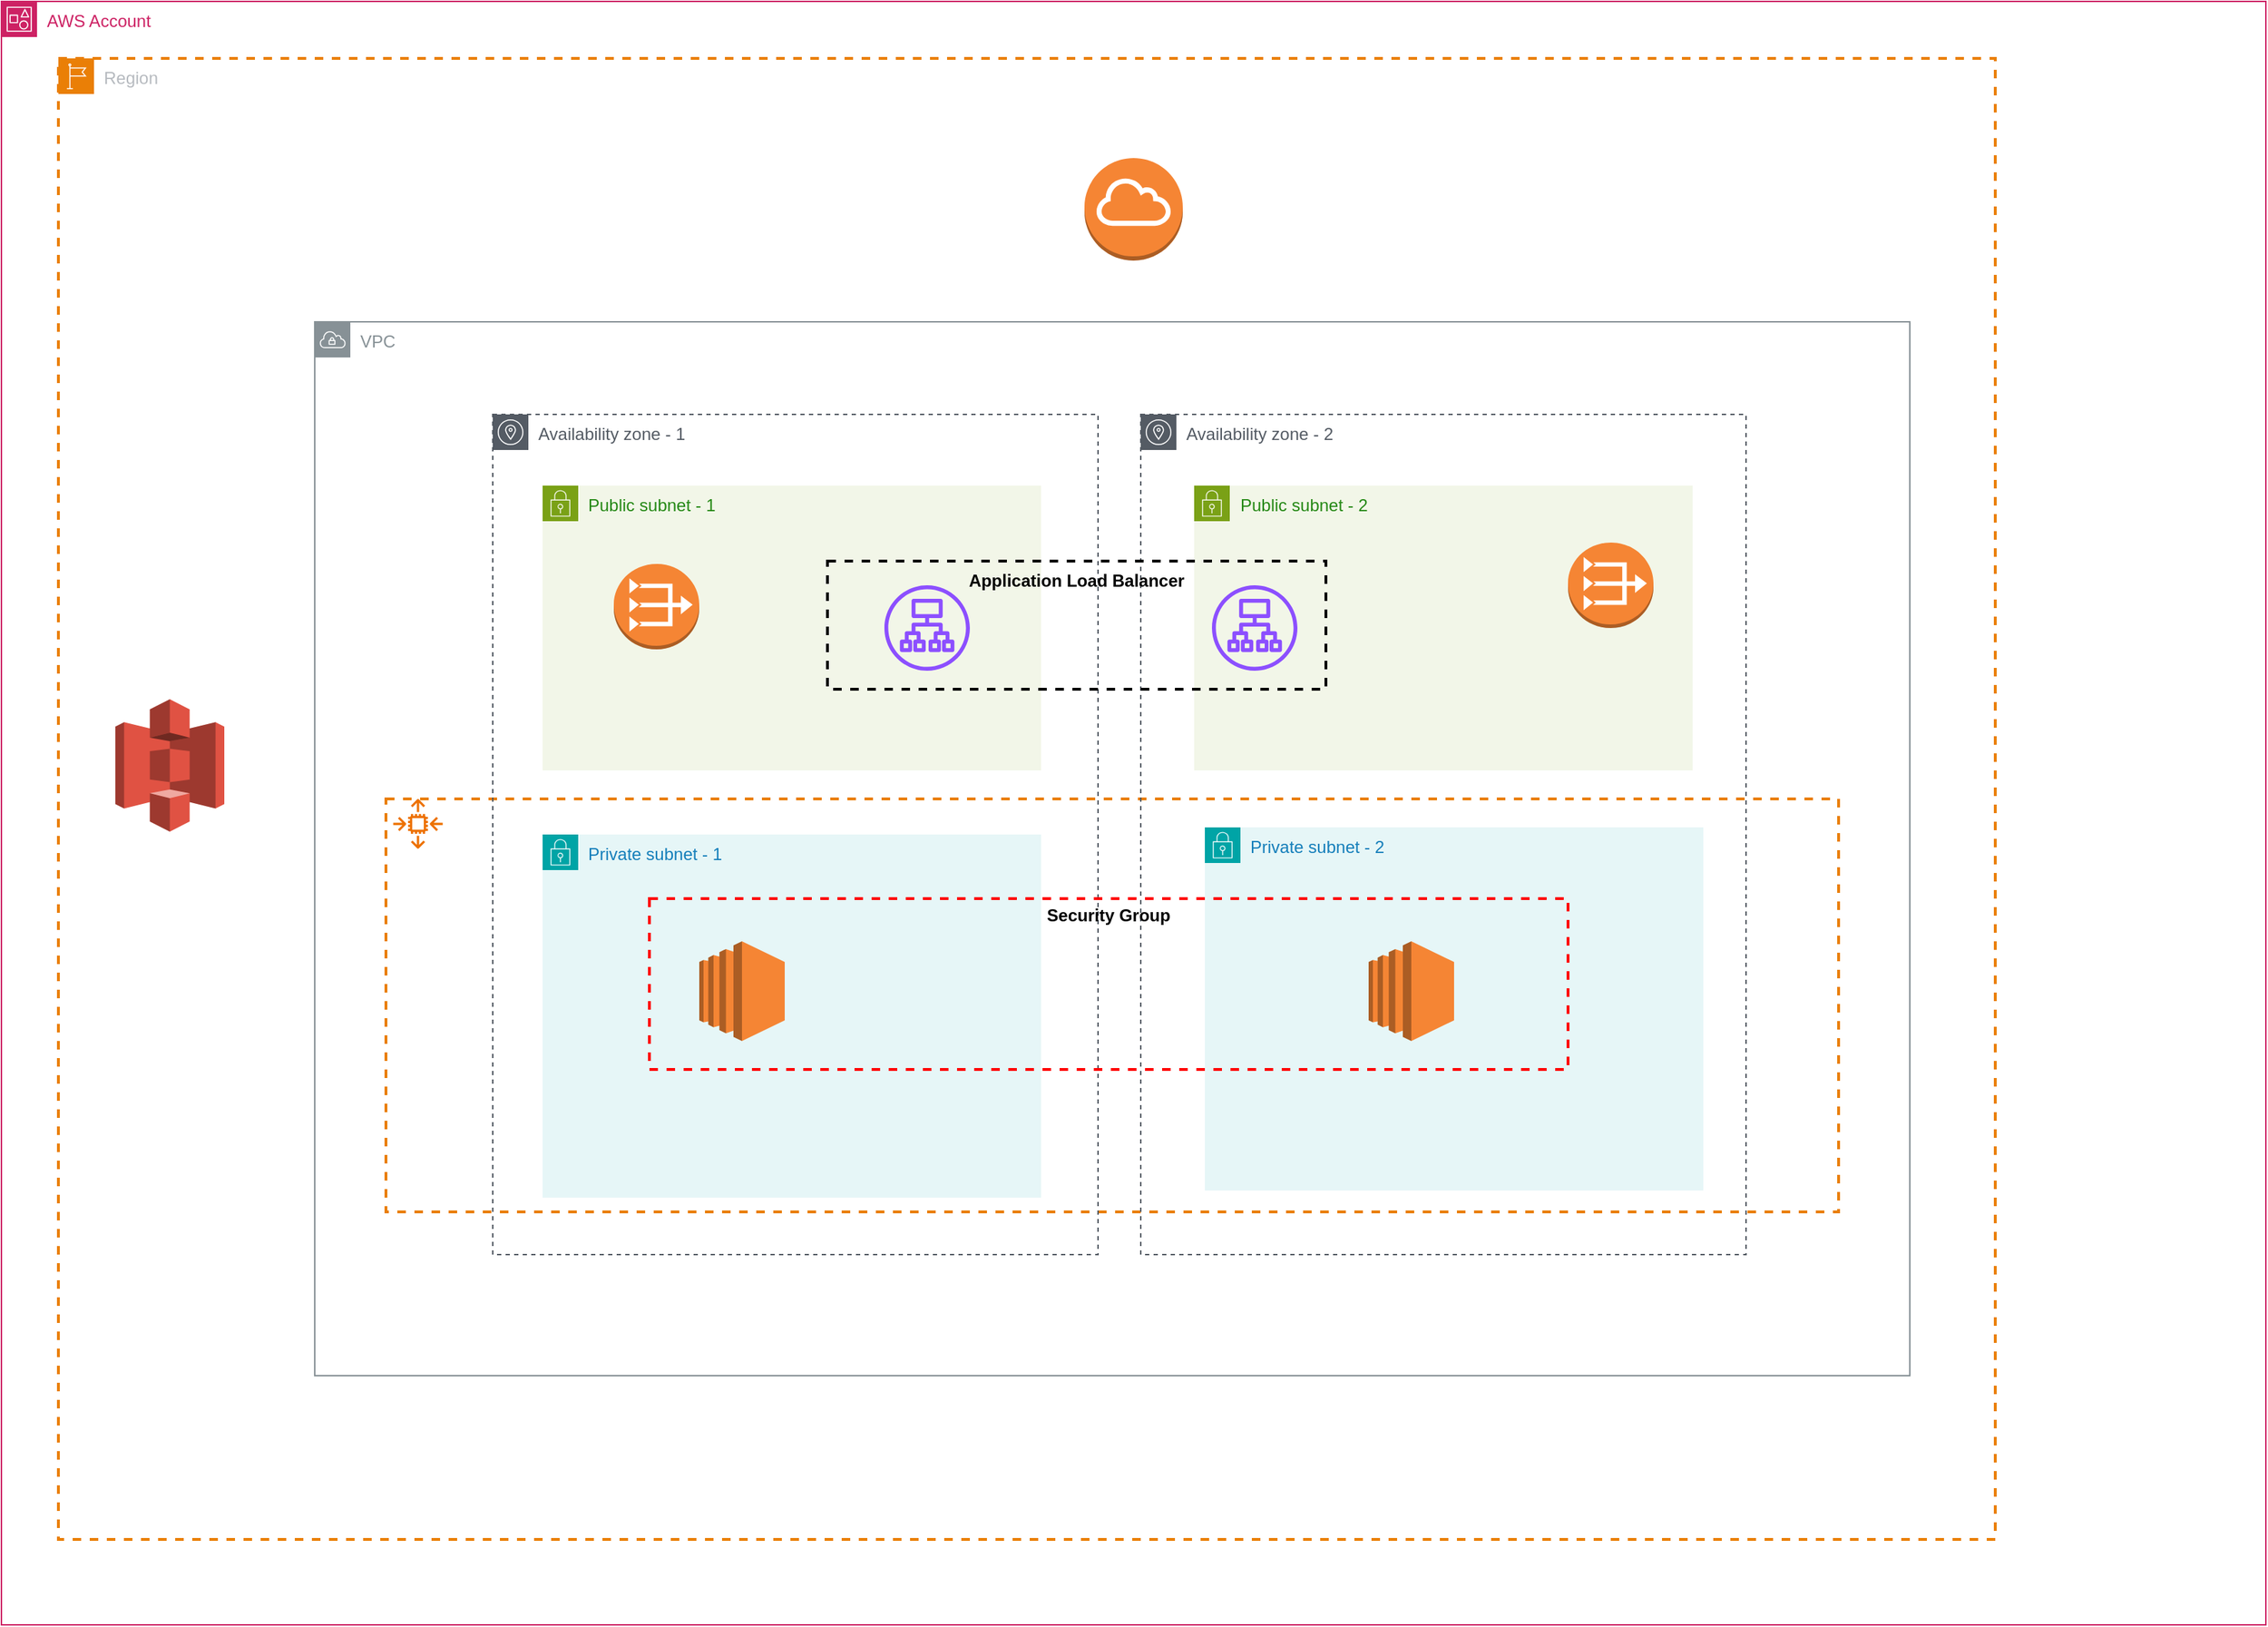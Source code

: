 <mxfile version="22.1.17" type="github">
  <diagram name="Page-1" id="TBT0o0lYzOYigEWd13yd">
    <mxGraphModel dx="1434" dy="1838" grid="1" gridSize="10" guides="1" tooltips="1" connect="1" arrows="1" fold="1" page="1" pageScale="1" pageWidth="850" pageHeight="1100" math="0" shadow="0">
      <root>
        <mxCell id="0" />
        <mxCell id="1" parent="0" />
        <mxCell id="S-vyNk8GRRfYpbGYyS5K-2" value="VPC" style="sketch=0;outlineConnect=0;gradientColor=none;html=1;whiteSpace=wrap;fontSize=12;fontStyle=0;shape=mxgraph.aws4.group;grIcon=mxgraph.aws4.group_vpc;strokeColor=#879196;fillColor=none;verticalAlign=top;align=left;spacingLeft=30;fontColor=#879196;dashed=0;" vertex="1" parent="1">
          <mxGeometry x="300" y="125" width="1120" height="740" as="geometry" />
        </mxCell>
        <mxCell id="S-vyNk8GRRfYpbGYyS5K-8" value="AWS Account" style="points=[[0,0],[0.25,0],[0.5,0],[0.75,0],[1,0],[1,0.25],[1,0.5],[1,0.75],[1,1],[0.75,1],[0.5,1],[0.25,1],[0,1],[0,0.75],[0,0.5],[0,0.25]];outlineConnect=0;gradientColor=none;html=1;whiteSpace=wrap;fontSize=12;fontStyle=0;container=1;pointerEvents=0;collapsible=0;recursiveResize=0;shape=mxgraph.aws4.group;grIcon=mxgraph.aws4.group_account;strokeColor=#CD2264;fillColor=none;verticalAlign=top;align=left;spacingLeft=30;fontColor=#CD2264;dashed=0;" vertex="1" parent="1">
          <mxGeometry x="80" y="-100" width="1590" height="1140" as="geometry" />
        </mxCell>
        <mxCell id="S-vyNk8GRRfYpbGYyS5K-1" value="Region" style="sketch=0;outlineConnect=0;gradientColor=none;html=1;whiteSpace=wrap;fontSize=12;fontStyle=0;shape=mxgraph.aws4.group;grIcon=mxgraph.aws4.group_region;strokeColor=#ea7f06;fillColor=none;verticalAlign=top;align=left;spacingLeft=30;fontColor=#B6BABF;dashed=1;strokeWidth=2;" vertex="1" parent="S-vyNk8GRRfYpbGYyS5K-8">
          <mxGeometry x="40" y="40" width="1360" height="1040" as="geometry" />
        </mxCell>
        <mxCell id="S-vyNk8GRRfYpbGYyS5K-16" value="" style="outlineConnect=0;dashed=0;verticalLabelPosition=bottom;verticalAlign=top;align=center;html=1;shape=mxgraph.aws3.internet_gateway;fillColor=#F58534;gradientColor=none;" vertex="1" parent="S-vyNk8GRRfYpbGYyS5K-8">
          <mxGeometry x="760.5" y="110" width="69" height="72" as="geometry" />
        </mxCell>
        <mxCell id="S-vyNk8GRRfYpbGYyS5K-3" value="" style="outlineConnect=0;dashed=0;verticalLabelPosition=bottom;verticalAlign=top;align=center;html=1;shape=mxgraph.aws3.s3;fillColor=#E05243;gradientColor=none;" vertex="1" parent="S-vyNk8GRRfYpbGYyS5K-8">
          <mxGeometry x="80" y="490" width="76.5" height="93" as="geometry" />
        </mxCell>
        <mxCell id="S-vyNk8GRRfYpbGYyS5K-6" value="" style="sketch=0;outlineConnect=0;fontColor=#232F3E;gradientColor=none;fillColor=#ED7100;strokeColor=none;dashed=0;verticalLabelPosition=bottom;verticalAlign=top;align=center;html=1;fontSize=12;fontStyle=0;aspect=fixed;pointerEvents=1;shape=mxgraph.aws4.auto_scaling2;" vertex="1" parent="S-vyNk8GRRfYpbGYyS5K-8">
          <mxGeometry x="275" y="560" width="35" height="35" as="geometry" />
        </mxCell>
        <mxCell id="S-vyNk8GRRfYpbGYyS5K-5" value="" style="rounded=0;whiteSpace=wrap;html=1;fillColor=none;dashed=1;fontStyle=0;strokeWidth=2;strokeColor=#ea7f06;" vertex="1" parent="1">
          <mxGeometry x="350" y="460" width="1020" height="290" as="geometry" />
        </mxCell>
        <mxCell id="S-vyNk8GRRfYpbGYyS5K-4" value="Availability zone - 1" style="sketch=0;outlineConnect=0;gradientColor=none;html=1;whiteSpace=wrap;fontSize=12;fontStyle=0;shape=mxgraph.aws4.group;grIcon=mxgraph.aws4.group_availability_zone;strokeColor=#545B64;fillColor=none;verticalAlign=top;align=left;spacingLeft=30;fontColor=#545B64;dashed=1;" vertex="1" parent="1">
          <mxGeometry x="425" y="190" width="425" height="590" as="geometry" />
        </mxCell>
        <mxCell id="S-vyNk8GRRfYpbGYyS5K-7" value="Availability zone - 2" style="sketch=0;outlineConnect=0;gradientColor=none;html=1;whiteSpace=wrap;fontSize=12;fontStyle=0;shape=mxgraph.aws4.group;grIcon=mxgraph.aws4.group_availability_zone;strokeColor=#545B64;fillColor=none;verticalAlign=top;align=left;spacingLeft=30;fontColor=#545B64;dashed=1;" vertex="1" parent="1">
          <mxGeometry x="880" y="190" width="425" height="590" as="geometry" />
        </mxCell>
        <mxCell id="S-vyNk8GRRfYpbGYyS5K-10" value="Public subnet - 1" style="points=[[0,0],[0.25,0],[0.5,0],[0.75,0],[1,0],[1,0.25],[1,0.5],[1,0.75],[1,1],[0.75,1],[0.5,1],[0.25,1],[0,1],[0,0.75],[0,0.5],[0,0.25]];outlineConnect=0;gradientColor=none;html=1;whiteSpace=wrap;fontSize=12;fontStyle=0;container=1;pointerEvents=0;collapsible=0;recursiveResize=0;shape=mxgraph.aws4.group;grIcon=mxgraph.aws4.group_security_group;grStroke=0;strokeColor=#7AA116;fillColor=#F2F6E8;verticalAlign=top;align=left;spacingLeft=30;fontColor=#248814;dashed=0;" vertex="1" parent="1">
          <mxGeometry x="460" y="240" width="350" height="200" as="geometry" />
        </mxCell>
        <mxCell id="S-vyNk8GRRfYpbGYyS5K-11" value="Public subnet - 2" style="points=[[0,0],[0.25,0],[0.5,0],[0.75,0],[1,0],[1,0.25],[1,0.5],[1,0.75],[1,1],[0.75,1],[0.5,1],[0.25,1],[0,1],[0,0.75],[0,0.5],[0,0.25]];outlineConnect=0;gradientColor=none;html=1;whiteSpace=wrap;fontSize=12;fontStyle=0;container=1;pointerEvents=0;collapsible=0;recursiveResize=0;shape=mxgraph.aws4.group;grIcon=mxgraph.aws4.group_security_group;grStroke=0;strokeColor=#7AA116;fillColor=#F2F6E8;verticalAlign=top;align=left;spacingLeft=30;fontColor=#248814;dashed=0;" vertex="1" parent="1">
          <mxGeometry x="917.5" y="240" width="350" height="200" as="geometry" />
        </mxCell>
        <mxCell id="S-vyNk8GRRfYpbGYyS5K-12" value="Private subnet - 1" style="points=[[0,0],[0.25,0],[0.5,0],[0.75,0],[1,0],[1,0.25],[1,0.5],[1,0.75],[1,1],[0.75,1],[0.5,1],[0.25,1],[0,1],[0,0.75],[0,0.5],[0,0.25]];outlineConnect=0;gradientColor=none;html=1;whiteSpace=wrap;fontSize=12;fontStyle=0;container=1;pointerEvents=0;collapsible=0;recursiveResize=0;shape=mxgraph.aws4.group;grIcon=mxgraph.aws4.group_security_group;grStroke=0;strokeColor=#00A4A6;fillColor=#E6F6F7;verticalAlign=top;align=left;spacingLeft=30;fontColor=#147EBA;dashed=0;" vertex="1" parent="1">
          <mxGeometry x="460" y="485" width="350" height="255" as="geometry" />
        </mxCell>
        <mxCell id="S-vyNk8GRRfYpbGYyS5K-13" value="Private subnet - 2" style="points=[[0,0],[0.25,0],[0.5,0],[0.75,0],[1,0],[1,0.25],[1,0.5],[1,0.75],[1,1],[0.75,1],[0.5,1],[0.25,1],[0,1],[0,0.75],[0,0.5],[0,0.25]];outlineConnect=0;gradientColor=none;html=1;whiteSpace=wrap;fontSize=12;fontStyle=0;container=1;pointerEvents=0;collapsible=0;recursiveResize=0;shape=mxgraph.aws4.group;grIcon=mxgraph.aws4.group_security_group;grStroke=0;strokeColor=#00A4A6;fillColor=#E6F6F7;verticalAlign=top;align=left;spacingLeft=30;fontColor=#147EBA;dashed=0;" vertex="1" parent="1">
          <mxGeometry x="925" y="480" width="350" height="255" as="geometry" />
        </mxCell>
        <mxCell id="S-vyNk8GRRfYpbGYyS5K-14" value="" style="outlineConnect=0;dashed=0;verticalLabelPosition=bottom;verticalAlign=top;align=center;html=1;shape=mxgraph.aws3.ec2;fillColor=#F58534;gradientColor=none;" vertex="1" parent="1">
          <mxGeometry x="570" y="560" width="60" height="70" as="geometry" />
        </mxCell>
        <mxCell id="S-vyNk8GRRfYpbGYyS5K-15" value="" style="outlineConnect=0;dashed=0;verticalLabelPosition=bottom;verticalAlign=top;align=center;html=1;shape=mxgraph.aws3.ec2;fillColor=#F58534;gradientColor=none;" vertex="1" parent="1">
          <mxGeometry x="1040" y="560" width="60" height="70" as="geometry" />
        </mxCell>
        <mxCell id="S-vyNk8GRRfYpbGYyS5K-17" value="" style="outlineConnect=0;dashed=0;verticalLabelPosition=bottom;verticalAlign=top;align=center;html=1;shape=mxgraph.aws3.vpc_nat_gateway;fillColor=#F58534;gradientColor=none;" vertex="1" parent="1">
          <mxGeometry x="510" y="295" width="60" height="60" as="geometry" />
        </mxCell>
        <mxCell id="S-vyNk8GRRfYpbGYyS5K-18" value="" style="outlineConnect=0;dashed=0;verticalLabelPosition=bottom;verticalAlign=top;align=center;html=1;shape=mxgraph.aws3.vpc_nat_gateway;fillColor=#F58534;gradientColor=none;" vertex="1" parent="1">
          <mxGeometry x="1180" y="280" width="60" height="60" as="geometry" />
        </mxCell>
        <mxCell id="S-vyNk8GRRfYpbGYyS5K-19" value="" style="sketch=0;outlineConnect=0;fontColor=#232F3E;gradientColor=none;fillColor=#8C4FFF;strokeColor=none;dashed=0;verticalLabelPosition=bottom;verticalAlign=top;align=center;html=1;fontSize=12;fontStyle=0;aspect=fixed;pointerEvents=1;shape=mxgraph.aws4.application_load_balancer;" vertex="1" parent="1">
          <mxGeometry x="700" y="310" width="60" height="60" as="geometry" />
        </mxCell>
        <mxCell id="S-vyNk8GRRfYpbGYyS5K-20" value="" style="sketch=0;outlineConnect=0;fontColor=#232F3E;gradientColor=none;fillColor=#8C4FFF;strokeColor=none;dashed=0;verticalLabelPosition=bottom;verticalAlign=top;align=center;html=1;fontSize=12;fontStyle=0;aspect=fixed;pointerEvents=1;shape=mxgraph.aws4.application_load_balancer;" vertex="1" parent="1">
          <mxGeometry x="930" y="310" width="60" height="60" as="geometry" />
        </mxCell>
        <mxCell id="S-vyNk8GRRfYpbGYyS5K-22" value="Application Load Balancer" style="rounded=0;whiteSpace=wrap;html=1;fillColor=none;dashed=1;strokeWidth=2;verticalAlign=top;fontStyle=1" vertex="1" parent="1">
          <mxGeometry x="660" y="293" width="350" height="90" as="geometry" />
        </mxCell>
        <mxCell id="S-vyNk8GRRfYpbGYyS5K-23" value="Security Group" style="fontStyle=1;verticalAlign=top;align=center;spacingTop=-2;fillColor=none;rounded=0;whiteSpace=wrap;html=1;strokeColor=#FF0000;strokeWidth=2;dashed=1;container=1;collapsible=0;expand=0;recursiveResize=0;" vertex="1" parent="1">
          <mxGeometry x="535" y="530" width="645" height="120" as="geometry" />
        </mxCell>
      </root>
    </mxGraphModel>
  </diagram>
</mxfile>
